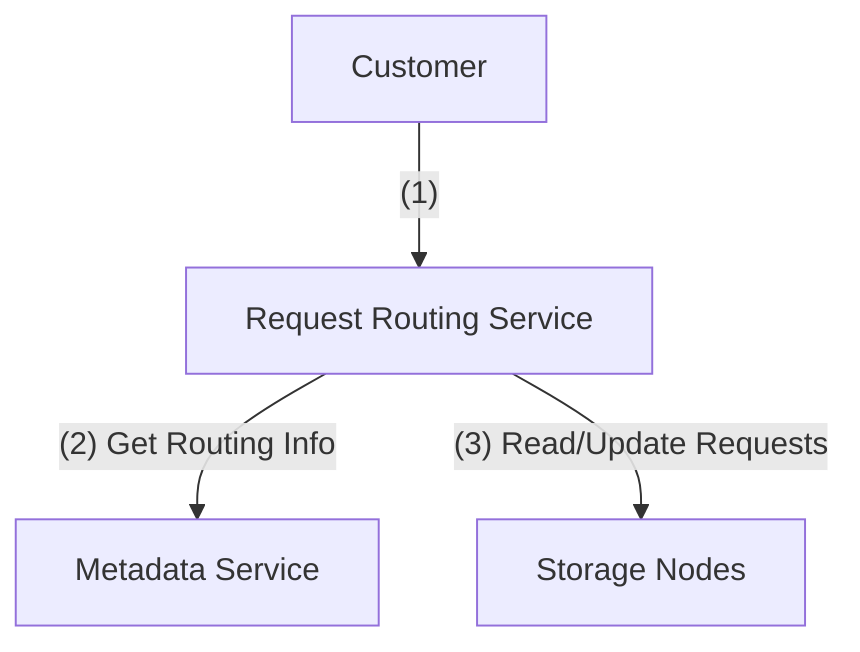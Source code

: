 graph TD
A[Customer] -- "(1)" --> B[Request Routing Service]
B -- "(2)" Get Routing Info --> C[Metadata Service]
B -- "(3)" Read/Update Requests --> D[Storage Nodes]